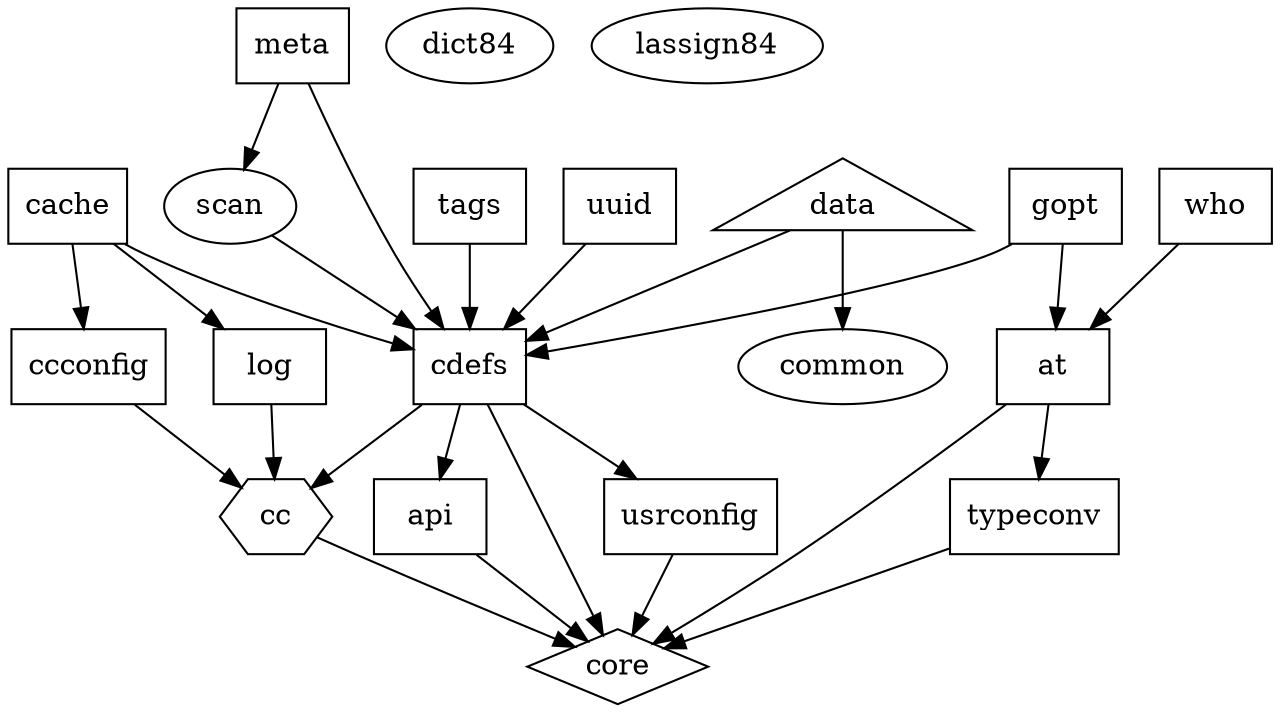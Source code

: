 // The string "//T" is used to mark and disable dependencies satisfied
// through transitive dependencies. This cleans up the graph a bit.
//
// Similarly the string "//G" marks and disables dependencies of
// packages used pretty much everywhere and as such strongly cluttering
// the graph.

strict digraph {
	//	Frontend
	core		[shape="diamond"];

	//	Backend (External CC)
	cc		[shape="hexagon"];

	//	Stateless functionality.
	common		[];				// Critcl specific general utilities
	dict84		[];				// Forward compatible dict command for 8.4
	lassign84	[];				// Forward compatible lassign command for 8.4
	//	Only transient state during operation.
	scan		[];				// Static scanner of .(cri)tcl files

	//	File container
	data		[shape="triangle"];		// Container for template and other data files

	//	System state (in-memory databases)
	api		[shape="box"];			// Management of stubs tables, i.e. package APIs
	at		[shape="box"];			// Management of #line information in generated code
	cache		[shape="box"];			// Management of the result cache (directory)
	ccconfig	[shape="box"];			// Configuration information for external CC, multi-platform
	cdefs		[shape="box"];			// Management of the collected C definitions.
	gopt		[shape="box"];			// Global option management
	log		[shape="box"];			// Log file handling
	meta		[shape="box"];			// Management of TEApot meta data
	tags		[shape="box"];			// Management of general indicator flags
	typeconv	[shape="box"];			// Management of type conversions (args, results) for cproc
	usrconfig	[shape="box"];			// Management of user-specified configuration options
	uuid		[shape="box"];			// Code hashes for change detection.
	who		[shape="box"];			// Management of the "current" file.

	//	Dependencies
	//	A -> B   <==> A is-used-by B

	at		->	typeconv;
	//T cache		->	api;
	cache		->	ccconfig;
	cache		->	cdefs;
	cache		->	log;
	cdefs		->	api;
	cdefs		->	usrconfig;
	//G common		->	api;
	//G common		->	cache;
	//G common		->	ccconfig;
	//G common		->	cdefs;
	//G common		->	log;
	//G common		->	meta;
	//G common		->	scan;
	data		->	common;
	data		->	cdefs;
	//G dict84		->	api;
	//G dict84		->	ccconfig;
	//G dict84		->	cdefs;
	//G dict84		->	meta;
	//G dict84		->	scan;
	//G dict84		->	tags;
	//G dict84		->	usrconfig;
	//G dict84		->	uuid;
	gopt		->	at;
	gopt		->	cdefs;
	//G lassign84	->	api;
	//G lassign84	->	at;
	//G lassign84	->	ccconfig;
	//G lassign84	->	scan;
	//G lassign84	->	typeconv;
	//T meta		->	api;
	meta		->	cdefs;
	meta		->	scan;
	scan		->	cdefs;
	//T tags		->	api;
	tags		->	cdefs;
	//T uuid		->	api;
	uuid		->	cdefs;
	//T uuid		->	usrconfig;
	who		->	at;

	//T cache		->	cc;
	ccconfig	->	cc;
	cdefs		->	cc;
	//G common		->	cc;
	//T data		->	cc;
	//T gopt		->	cc;
	log		->	cc;
	//T meta		->	cc;
	//T tags		->	cc;
	//T uuid		->	cc;

	api		->	core;
	at		->	core;
	//T cache		->	core;
	cc		->	core;
	cdefs		->	core;
	//G common		->	core;
	//T data		->	core;	// for CollectEmbedded only.
	//T gopt		->	core;
	//T meta		->	core;
	//T scan		->	core;
	//T tags		->	core;
	typeconv	->	core;
	usrconfig	->	core;
	//T uuid		->	core;
	//T who		->	core;
}
